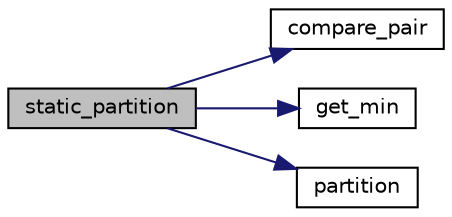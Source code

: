 digraph "static_partition"
{
 // LATEX_PDF_SIZE
  edge [fontname="Helvetica",fontsize="10",labelfontname="Helvetica",labelfontsize="10"];
  node [fontname="Helvetica",fontsize="10",shape=record];
  rankdir="LR";
  Node1 [label="static_partition",height=0.2,width=0.4,color="black", fillcolor="grey75", style="filled", fontcolor="black",tooltip=" "];
  Node1 -> Node2 [color="midnightblue",fontsize="10",style="solid",fontname="Helvetica"];
  Node2 [label="compare_pair",height=0.2,width=0.4,color="black", fillcolor="white", style="filled",URL="$util_8c.html#a07a6b454b304fb4c47829fed37a08818",tooltip=" "];
  Node1 -> Node3 [color="midnightblue",fontsize="10",style="solid",fontname="Helvetica"];
  Node3 [label="get_min",height=0.2,width=0.4,color="black", fillcolor="white", style="filled",URL="$util_8c.html#ac5c037931f94837251406e4644beb9be",tooltip=" "];
  Node1 -> Node4 [color="midnightblue",fontsize="10",style="solid",fontname="Helvetica"];
  Node4 [label="partition",height=0.2,width=0.4,color="black", fillcolor="white", style="filled",URL="$util_8c.html#a138523e14699258cf8f869f0101c665e",tooltip=" "];
}
